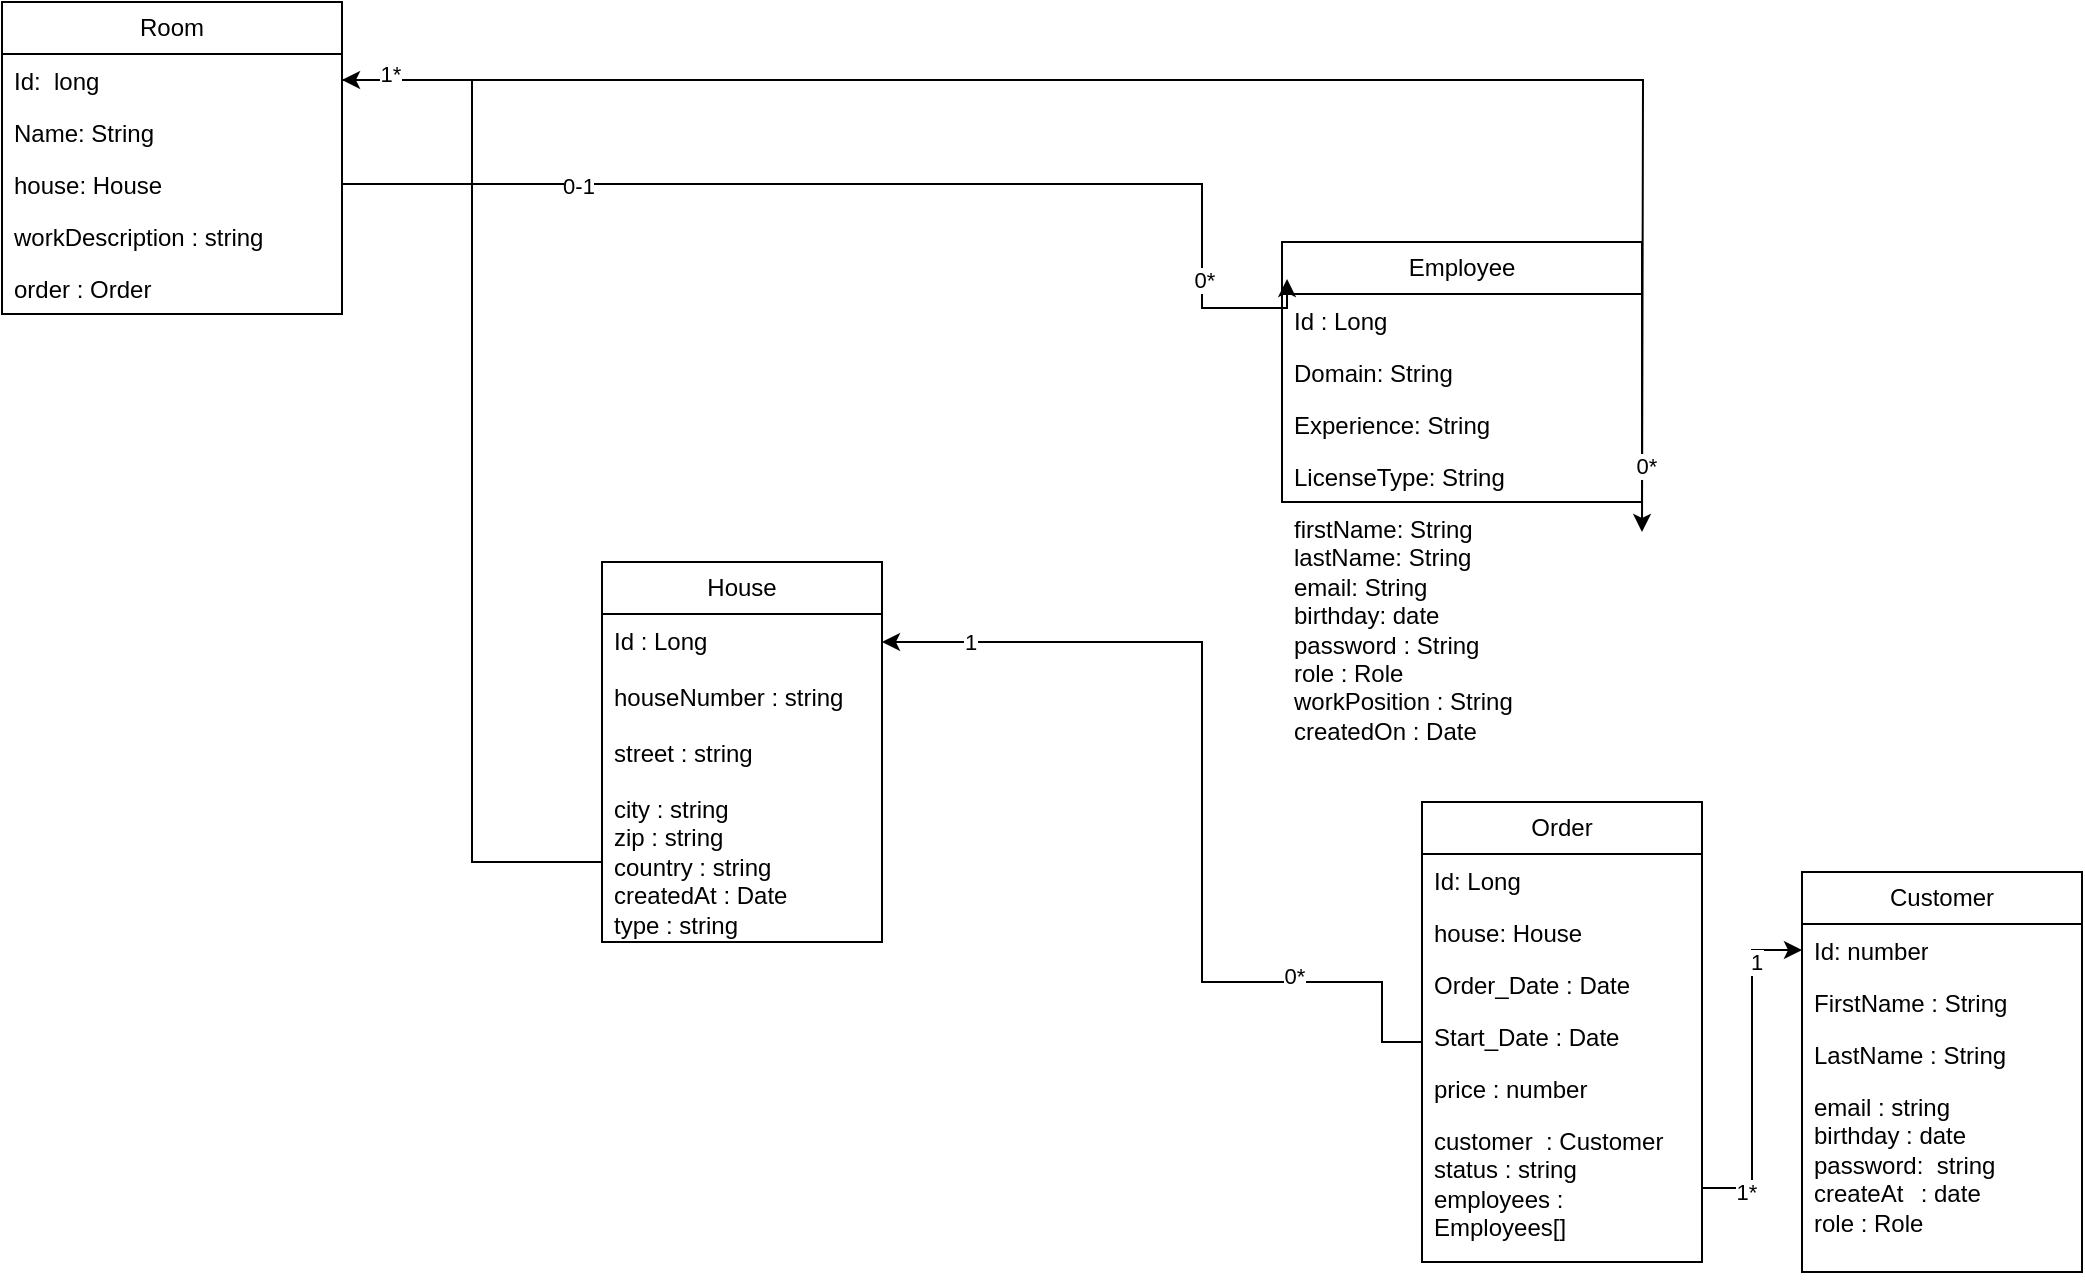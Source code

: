 <mxfile version="22.1.2" type="device">
  <diagram name="Page-1" id="03018318-947c-dd8e-b7a3-06fadd420f32">
    <mxGraphModel dx="1343" dy="1740" grid="1" gridSize="10" guides="1" tooltips="1" connect="1" arrows="1" fold="1" page="1" pageScale="1" pageWidth="1100" pageHeight="850" background="none" math="0" shadow="0">
      <root>
        <mxCell id="0" />
        <mxCell id="1" parent="0" />
        <mxCell id="j5iBspXx_2CRSJuPOQ2I-1" value="House" style="swimlane;fontStyle=0;childLayout=stackLayout;horizontal=1;startSize=26;fillColor=none;horizontalStack=0;resizeParent=1;resizeParentMax=0;resizeLast=0;collapsible=1;marginBottom=0;whiteSpace=wrap;html=1;" parent="1" vertex="1">
          <mxGeometry x="380" y="270" width="140" height="190" as="geometry" />
        </mxCell>
        <mxCell id="j5iBspXx_2CRSJuPOQ2I-4" value="Id : Long" style="text;strokeColor=none;fillColor=none;align=left;verticalAlign=top;spacingLeft=4;spacingRight=4;overflow=hidden;rotatable=0;points=[[0,0.5],[1,0.5]];portConstraint=eastwest;whiteSpace=wrap;html=1;" parent="j5iBspXx_2CRSJuPOQ2I-1" vertex="1">
          <mxGeometry y="26" width="140" height="28" as="geometry" />
        </mxCell>
        <mxCell id="NvdCrm_9-LFMemlMEyhr-3" value="houseNumber : string" style="text;strokeColor=none;fillColor=none;align=left;verticalAlign=top;spacingLeft=4;spacingRight=4;overflow=hidden;rotatable=0;points=[[0,0.5],[1,0.5]];portConstraint=eastwest;whiteSpace=wrap;html=1;" parent="j5iBspXx_2CRSJuPOQ2I-1" vertex="1">
          <mxGeometry y="54" width="140" height="28" as="geometry" />
        </mxCell>
        <mxCell id="NvdCrm_9-LFMemlMEyhr-4" value="street : string" style="text;strokeColor=none;fillColor=none;align=left;verticalAlign=top;spacingLeft=4;spacingRight=4;overflow=hidden;rotatable=0;points=[[0,0.5],[1,0.5]];portConstraint=eastwest;whiteSpace=wrap;html=1;" parent="j5iBspXx_2CRSJuPOQ2I-1" vertex="1">
          <mxGeometry y="82" width="140" height="28" as="geometry" />
        </mxCell>
        <mxCell id="j5iBspXx_2CRSJuPOQ2I-2" value="city : string&lt;br&gt;zip : string&lt;br&gt;country : string&lt;br&gt;createdAt : Date&lt;br&gt;type : string" style="text;strokeColor=none;fillColor=none;align=left;verticalAlign=top;spacingLeft=4;spacingRight=4;overflow=hidden;rotatable=0;points=[[0,0.5],[1,0.5]];portConstraint=eastwest;whiteSpace=wrap;html=1;" parent="j5iBspXx_2CRSJuPOQ2I-1" vertex="1">
          <mxGeometry y="110" width="140" height="80" as="geometry" />
        </mxCell>
        <mxCell id="j5iBspXx_2CRSJuPOQ2I-5" value="Employee" style="swimlane;fontStyle=0;childLayout=stackLayout;horizontal=1;startSize=26;fillColor=none;horizontalStack=0;resizeParent=1;resizeParentMax=0;resizeLast=0;collapsible=1;marginBottom=0;whiteSpace=wrap;html=1;" parent="1" vertex="1">
          <mxGeometry x="720" y="110" width="180" height="130" as="geometry" />
        </mxCell>
        <mxCell id="j5iBspXx_2CRSJuPOQ2I-6" value="Id : Long" style="text;strokeColor=none;fillColor=none;align=left;verticalAlign=top;spacingLeft=4;spacingRight=4;overflow=hidden;rotatable=0;points=[[0,0.5],[1,0.5]];portConstraint=eastwest;whiteSpace=wrap;html=1;" parent="j5iBspXx_2CRSJuPOQ2I-5" vertex="1">
          <mxGeometry y="26" width="180" height="26" as="geometry" />
        </mxCell>
        <mxCell id="j5iBspXx_2CRSJuPOQ2I-47" value="Domain: String" style="text;strokeColor=none;fillColor=none;align=left;verticalAlign=top;spacingLeft=4;spacingRight=4;overflow=hidden;rotatable=0;points=[[0,0.5],[1,0.5]];portConstraint=eastwest;whiteSpace=wrap;html=1;" parent="j5iBspXx_2CRSJuPOQ2I-5" vertex="1">
          <mxGeometry y="52" width="180" height="26" as="geometry" />
        </mxCell>
        <mxCell id="j5iBspXx_2CRSJuPOQ2I-28" value="Experience: String" style="text;strokeColor=none;fillColor=none;align=left;verticalAlign=top;spacingLeft=4;spacingRight=4;overflow=hidden;rotatable=0;points=[[0,0.5],[1,0.5]];portConstraint=eastwest;whiteSpace=wrap;html=1;" parent="j5iBspXx_2CRSJuPOQ2I-5" vertex="1">
          <mxGeometry y="78" width="180" height="26" as="geometry" />
        </mxCell>
        <mxCell id="j5iBspXx_2CRSJuPOQ2I-7" value="LicenseType: String" style="text;strokeColor=none;fillColor=none;align=left;verticalAlign=top;spacingLeft=4;spacingRight=4;overflow=hidden;rotatable=0;points=[[0,0.5],[1,0.5]];portConstraint=eastwest;whiteSpace=wrap;html=1;" parent="j5iBspXx_2CRSJuPOQ2I-5" vertex="1">
          <mxGeometry y="104" width="180" height="26" as="geometry" />
        </mxCell>
        <mxCell id="j5iBspXx_2CRSJuPOQ2I-13" value="Order" style="swimlane;fontStyle=0;childLayout=stackLayout;horizontal=1;startSize=26;fillColor=none;horizontalStack=0;resizeParent=1;resizeParentMax=0;resizeLast=0;collapsible=1;marginBottom=0;whiteSpace=wrap;html=1;" parent="1" vertex="1">
          <mxGeometry x="790" y="390" width="140" height="230" as="geometry" />
        </mxCell>
        <mxCell id="j5iBspXx_2CRSJuPOQ2I-14" value="Id: Long" style="text;strokeColor=none;fillColor=none;align=left;verticalAlign=top;spacingLeft=4;spacingRight=4;overflow=hidden;rotatable=0;points=[[0,0.5],[1,0.5]];portConstraint=eastwest;whiteSpace=wrap;html=1;" parent="j5iBspXx_2CRSJuPOQ2I-13" vertex="1">
          <mxGeometry y="26" width="140" height="26" as="geometry" />
        </mxCell>
        <mxCell id="j5iBspXx_2CRSJuPOQ2I-15" value="house: House" style="text;strokeColor=none;fillColor=none;align=left;verticalAlign=top;spacingLeft=4;spacingRight=4;overflow=hidden;rotatable=0;points=[[0,0.5],[1,0.5]];portConstraint=eastwest;whiteSpace=wrap;html=1;" parent="j5iBspXx_2CRSJuPOQ2I-13" vertex="1">
          <mxGeometry y="52" width="140" height="26" as="geometry" />
        </mxCell>
        <mxCell id="NvdCrm_9-LFMemlMEyhr-14" value="Order_Date : Date" style="text;strokeColor=none;fillColor=none;align=left;verticalAlign=top;spacingLeft=4;spacingRight=4;overflow=hidden;rotatable=0;points=[[0,0.5],[1,0.5]];portConstraint=eastwest;whiteSpace=wrap;html=1;" parent="j5iBspXx_2CRSJuPOQ2I-13" vertex="1">
          <mxGeometry y="78" width="140" height="26" as="geometry" />
        </mxCell>
        <mxCell id="vllXkyA72bRSLvUsQjYT-1" value="Start_Date : Date" style="text;strokeColor=none;fillColor=none;align=left;verticalAlign=top;spacingLeft=4;spacingRight=4;overflow=hidden;rotatable=0;points=[[0,0.5],[1,0.5]];portConstraint=eastwest;whiteSpace=wrap;html=1;" parent="j5iBspXx_2CRSJuPOQ2I-13" vertex="1">
          <mxGeometry y="104" width="140" height="26" as="geometry" />
        </mxCell>
        <mxCell id="j5iBspXx_2CRSJuPOQ2I-26" value="price : number" style="text;strokeColor=none;fillColor=none;align=left;verticalAlign=top;spacingLeft=4;spacingRight=4;overflow=hidden;rotatable=0;points=[[0,0.5],[1,0.5]];portConstraint=eastwest;whiteSpace=wrap;html=1;" parent="j5iBspXx_2CRSJuPOQ2I-13" vertex="1">
          <mxGeometry y="130" width="140" height="26" as="geometry" />
        </mxCell>
        <mxCell id="j5iBspXx_2CRSJuPOQ2I-16" value="customer&amp;nbsp; : Customer&lt;br&gt;status : string&lt;br&gt;employees : Employees[]" style="text;strokeColor=none;fillColor=none;align=left;verticalAlign=top;spacingLeft=4;spacingRight=4;overflow=hidden;rotatable=0;points=[[0,0.5],[1,0.5]];portConstraint=eastwest;whiteSpace=wrap;html=1;" parent="j5iBspXx_2CRSJuPOQ2I-13" vertex="1">
          <mxGeometry y="156" width="140" height="74" as="geometry" />
        </mxCell>
        <mxCell id="j5iBspXx_2CRSJuPOQ2I-18" value="Room" style="swimlane;fontStyle=0;childLayout=stackLayout;horizontal=1;startSize=26;fillColor=none;horizontalStack=0;resizeParent=1;resizeParentMax=0;resizeLast=0;collapsible=1;marginBottom=0;whiteSpace=wrap;html=1;" parent="1" vertex="1">
          <mxGeometry x="80" y="-10" width="170" height="156" as="geometry" />
        </mxCell>
        <mxCell id="j5iBspXx_2CRSJuPOQ2I-19" value="Id:&amp;nbsp; long" style="text;strokeColor=none;fillColor=none;align=left;verticalAlign=top;spacingLeft=4;spacingRight=4;overflow=hidden;rotatable=0;points=[[0,0.5],[1,0.5]];portConstraint=eastwest;whiteSpace=wrap;html=1;" parent="j5iBspXx_2CRSJuPOQ2I-18" vertex="1">
          <mxGeometry y="26" width="170" height="26" as="geometry" />
        </mxCell>
        <mxCell id="j5iBspXx_2CRSJuPOQ2I-34" value="Name: String" style="text;strokeColor=none;fillColor=none;align=left;verticalAlign=top;spacingLeft=4;spacingRight=4;overflow=hidden;rotatable=0;points=[[0,0.5],[1,0.5]];portConstraint=eastwest;whiteSpace=wrap;html=1;" parent="j5iBspXx_2CRSJuPOQ2I-18" vertex="1">
          <mxGeometry y="52" width="170" height="26" as="geometry" />
        </mxCell>
        <mxCell id="j5iBspXx_2CRSJuPOQ2I-20" value="house: House" style="text;strokeColor=none;fillColor=none;align=left;verticalAlign=top;spacingLeft=4;spacingRight=4;overflow=hidden;rotatable=0;points=[[0,0.5],[1,0.5]];portConstraint=eastwest;whiteSpace=wrap;html=1;" parent="j5iBspXx_2CRSJuPOQ2I-18" vertex="1">
          <mxGeometry y="78" width="170" height="26" as="geometry" />
        </mxCell>
        <mxCell id="j5iBspXx_2CRSJuPOQ2I-21" value="workDescription : string" style="text;strokeColor=none;fillColor=none;align=left;verticalAlign=top;spacingLeft=4;spacingRight=4;overflow=hidden;rotatable=0;points=[[0,0.5],[1,0.5]];portConstraint=eastwest;whiteSpace=wrap;html=1;" parent="j5iBspXx_2CRSJuPOQ2I-18" vertex="1">
          <mxGeometry y="104" width="170" height="26" as="geometry" />
        </mxCell>
        <mxCell id="NvdCrm_9-LFMemlMEyhr-1" value="order : Order" style="text;strokeColor=none;fillColor=none;align=left;verticalAlign=top;spacingLeft=4;spacingRight=4;overflow=hidden;rotatable=0;points=[[0,0.5],[1,0.5]];portConstraint=eastwest;whiteSpace=wrap;html=1;" parent="j5iBspXx_2CRSJuPOQ2I-18" vertex="1">
          <mxGeometry y="130" width="170" height="26" as="geometry" />
        </mxCell>
        <mxCell id="j5iBspXx_2CRSJuPOQ2I-23" style="edgeStyle=orthogonalEdgeStyle;rounded=0;orthogonalLoop=1;jettySize=auto;html=1;" parent="1" source="j5iBspXx_2CRSJuPOQ2I-2" target="j5iBspXx_2CRSJuPOQ2I-19" edge="1">
          <mxGeometry relative="1" as="geometry" />
        </mxCell>
        <mxCell id="j5iBspXx_2CRSJuPOQ2I-25" style="edgeStyle=orthogonalEdgeStyle;rounded=0;orthogonalLoop=1;jettySize=auto;html=1;entryX=0.014;entryY=0.142;entryDx=0;entryDy=0;entryPerimeter=0;" parent="1" source="j5iBspXx_2CRSJuPOQ2I-20" target="j5iBspXx_2CRSJuPOQ2I-5" edge="1">
          <mxGeometry relative="1" as="geometry">
            <Array as="points">
              <mxPoint x="680" y="81" />
              <mxPoint x="680" y="143" />
            </Array>
          </mxGeometry>
        </mxCell>
        <mxCell id="x5GRdaZzCVsrtR_Tw1gf-14" value="0-1" style="edgeLabel;html=1;align=center;verticalAlign=middle;resizable=0;points=[];" parent="j5iBspXx_2CRSJuPOQ2I-25" vertex="1" connectable="0">
          <mxGeometry x="-0.572" y="-1" relative="1" as="geometry">
            <mxPoint as="offset" />
          </mxGeometry>
        </mxCell>
        <mxCell id="x5GRdaZzCVsrtR_Tw1gf-15" value="0*" style="edgeLabel;html=1;align=center;verticalAlign=middle;resizable=0;points=[];" parent="j5iBspXx_2CRSJuPOQ2I-25" vertex="1" connectable="0">
          <mxGeometry x="0.74" y="1" relative="1" as="geometry">
            <mxPoint as="offset" />
          </mxGeometry>
        </mxCell>
        <mxCell id="j5iBspXx_2CRSJuPOQ2I-27" style="edgeStyle=orthogonalEdgeStyle;rounded=0;orthogonalLoop=1;jettySize=auto;html=1;exitX=0;exitY=0.5;exitDx=0;exitDy=0;" parent="1" source="vllXkyA72bRSLvUsQjYT-1" target="j5iBspXx_2CRSJuPOQ2I-4" edge="1">
          <mxGeometry relative="1" as="geometry">
            <Array as="points">
              <mxPoint x="790" y="510" />
              <mxPoint x="770" y="510" />
              <mxPoint x="770" y="480" />
              <mxPoint x="680" y="480" />
              <mxPoint x="680" y="310" />
            </Array>
            <mxPoint x="710" y="516" as="sourcePoint" />
          </mxGeometry>
        </mxCell>
        <mxCell id="x5GRdaZzCVsrtR_Tw1gf-10" value="1" style="edgeLabel;html=1;align=center;verticalAlign=middle;resizable=0;points=[];" parent="j5iBspXx_2CRSJuPOQ2I-27" vertex="1" connectable="0">
          <mxGeometry x="0.815" relative="1" as="geometry">
            <mxPoint as="offset" />
          </mxGeometry>
        </mxCell>
        <mxCell id="x5GRdaZzCVsrtR_Tw1gf-11" value="0*" style="edgeLabel;html=1;align=center;verticalAlign=middle;resizable=0;points=[];" parent="j5iBspXx_2CRSJuPOQ2I-27" vertex="1" connectable="0">
          <mxGeometry x="-0.587" y="-3" relative="1" as="geometry">
            <mxPoint as="offset" />
          </mxGeometry>
        </mxCell>
        <mxCell id="NvdCrm_9-LFMemlMEyhr-7" value="Customer" style="swimlane;fontStyle=0;childLayout=stackLayout;horizontal=1;startSize=26;fillColor=none;horizontalStack=0;resizeParent=1;resizeParentMax=0;resizeLast=0;collapsible=1;marginBottom=0;whiteSpace=wrap;html=1;" parent="1" vertex="1">
          <mxGeometry x="980" y="425" width="140" height="200" as="geometry" />
        </mxCell>
        <mxCell id="NvdCrm_9-LFMemlMEyhr-8" value="Id: number" style="text;strokeColor=none;fillColor=none;align=left;verticalAlign=top;spacingLeft=4;spacingRight=4;overflow=hidden;rotatable=0;points=[[0,0.5],[1,0.5]];portConstraint=eastwest;whiteSpace=wrap;html=1;" parent="NvdCrm_9-LFMemlMEyhr-7" vertex="1">
          <mxGeometry y="26" width="140" height="26" as="geometry" />
        </mxCell>
        <mxCell id="NvdCrm_9-LFMemlMEyhr-9" value="FirstName : String" style="text;strokeColor=none;fillColor=none;align=left;verticalAlign=top;spacingLeft=4;spacingRight=4;overflow=hidden;rotatable=0;points=[[0,0.5],[1,0.5]];portConstraint=eastwest;whiteSpace=wrap;html=1;" parent="NvdCrm_9-LFMemlMEyhr-7" vertex="1">
          <mxGeometry y="52" width="140" height="26" as="geometry" />
        </mxCell>
        <mxCell id="NvdCrm_9-LFMemlMEyhr-10" value="LastName : String" style="text;strokeColor=none;fillColor=none;align=left;verticalAlign=top;spacingLeft=4;spacingRight=4;overflow=hidden;rotatable=0;points=[[0,0.5],[1,0.5]];portConstraint=eastwest;whiteSpace=wrap;html=1;" parent="NvdCrm_9-LFMemlMEyhr-7" vertex="1">
          <mxGeometry y="78" width="140" height="26" as="geometry" />
        </mxCell>
        <mxCell id="NvdCrm_9-LFMemlMEyhr-11" value="email : string&lt;br&gt;birthday : date&lt;br&gt;password:&amp;nbsp; string&lt;br&gt;createAt&lt;span style=&quot;white-space: pre;&quot;&gt;&#x9;&lt;/span&gt;: date&lt;br&gt;role : Role" style="text;strokeColor=none;fillColor=none;align=left;verticalAlign=top;spacingLeft=4;spacingRight=4;overflow=hidden;rotatable=0;points=[[0,0.5],[1,0.5]];portConstraint=eastwest;whiteSpace=wrap;html=1;" parent="NvdCrm_9-LFMemlMEyhr-7" vertex="1">
          <mxGeometry y="104" width="140" height="96" as="geometry" />
        </mxCell>
        <mxCell id="NvdCrm_9-LFMemlMEyhr-15" style="edgeStyle=orthogonalEdgeStyle;rounded=0;orthogonalLoop=1;jettySize=auto;html=1;entryX=0;entryY=0.5;entryDx=0;entryDy=0;" parent="1" source="j5iBspXx_2CRSJuPOQ2I-16" target="NvdCrm_9-LFMemlMEyhr-8" edge="1">
          <mxGeometry relative="1" as="geometry" />
        </mxCell>
        <mxCell id="x5GRdaZzCVsrtR_Tw1gf-16" value="1*" style="edgeLabel;html=1;align=center;verticalAlign=middle;resizable=0;points=[];" parent="NvdCrm_9-LFMemlMEyhr-15" vertex="1" connectable="0">
          <mxGeometry x="-0.745" y="-2" relative="1" as="geometry">
            <mxPoint as="offset" />
          </mxGeometry>
        </mxCell>
        <mxCell id="x5GRdaZzCVsrtR_Tw1gf-17" value="1" style="edgeLabel;html=1;align=center;verticalAlign=middle;resizable=0;points=[];" parent="NvdCrm_9-LFMemlMEyhr-15" vertex="1" connectable="0">
          <mxGeometry x="0.634" y="-2" relative="1" as="geometry">
            <mxPoint as="offset" />
          </mxGeometry>
        </mxCell>
        <mxCell id="NvdCrm_9-LFMemlMEyhr-17" style="edgeStyle=orthogonalEdgeStyle;rounded=0;orthogonalLoop=1;jettySize=auto;html=1;entryX=1;entryY=0.5;entryDx=0;entryDy=0;" parent="1" source="j5iBspXx_2CRSJuPOQ2I-19" edge="1">
          <mxGeometry relative="1" as="geometry">
            <mxPoint x="900" y="255" as="targetPoint" />
          </mxGeometry>
        </mxCell>
        <mxCell id="x5GRdaZzCVsrtR_Tw1gf-1" value="0*" style="edgeLabel;html=1;align=center;verticalAlign=middle;resizable=0;points=[];" parent="NvdCrm_9-LFMemlMEyhr-17" vertex="1" connectable="0">
          <mxGeometry x="0.923" y="2" relative="1" as="geometry">
            <mxPoint as="offset" />
          </mxGeometry>
        </mxCell>
        <mxCell id="x5GRdaZzCVsrtR_Tw1gf-2" value="1*" style="edgeLabel;html=1;align=center;verticalAlign=middle;resizable=0;points=[];" parent="NvdCrm_9-LFMemlMEyhr-17" vertex="1" connectable="0">
          <mxGeometry x="-0.945" y="3" relative="1" as="geometry">
            <mxPoint as="offset" />
          </mxGeometry>
        </mxCell>
        <mxCell id="j5iBspXx_2CRSJuPOQ2I-8" value="firstName: String&lt;br&gt;lastName: String&lt;br&gt;email: String&lt;br&gt;birthday: date&lt;br&gt;password : String&lt;br&gt;role : Role&lt;br&gt;workPosition : String&lt;br&gt;createdOn : Date" style="text;strokeColor=none;fillColor=none;align=left;verticalAlign=top;spacingLeft=4;spacingRight=4;overflow=hidden;rotatable=0;points=[[0,0.5],[1,0.5]];portConstraint=eastwest;whiteSpace=wrap;html=1;" parent="1" vertex="1">
          <mxGeometry x="720" y="240" width="180" height="120" as="geometry" />
        </mxCell>
      </root>
    </mxGraphModel>
  </diagram>
</mxfile>
